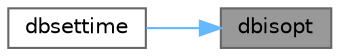 digraph "dbisopt"
{
 // LATEX_PDF_SIZE
  bgcolor="transparent";
  edge [fontname=Helvetica,fontsize=10,labelfontname=Helvetica,labelfontsize=10];
  node [fontname=Helvetica,fontsize=10,shape=box,height=0.2,width=0.4];
  rankdir="RL";
  Node1 [id="Node000001",label="dbisopt",height=0.2,width=0.4,color="gray40", fillcolor="grey60", style="filled", fontcolor="black",tooltip="Get value of an option."];
  Node1 -> Node2 [id="edge1_Node000001_Node000002",dir="back",color="steelblue1",style="solid",tooltip=" "];
  Node2 [id="Node000002",label="dbsettime",height=0.2,width=0.4,color="grey40", fillcolor="white", style="filled",URL="$a00575.html#gada4b41f34542a87f0cd87e78e56d18bb",tooltip="Set maximum seconds db-lib waits for a server response to query."];
}
